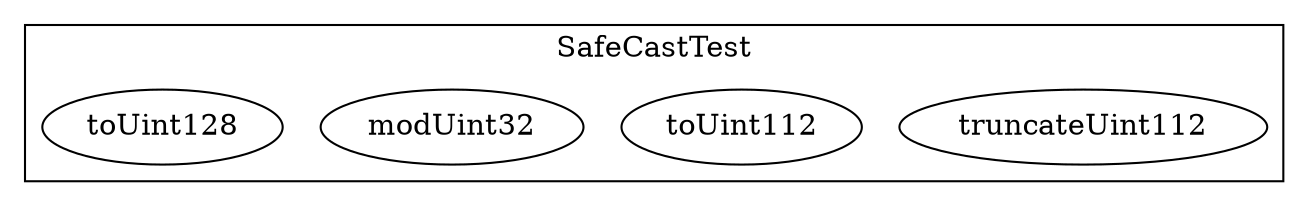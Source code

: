 strict digraph {
subgraph cluster_6923_SafeCastTest {
label = "SafeCastTest"
"6923_truncateUint112" [label="truncateUint112"]
"6923_toUint112" [label="toUint112"]
"6923_modUint32" [label="modUint32"]
"6923_toUint128" [label="toUint128"]
}subgraph cluster_solidity {
label = "[Solidity]"
}
}